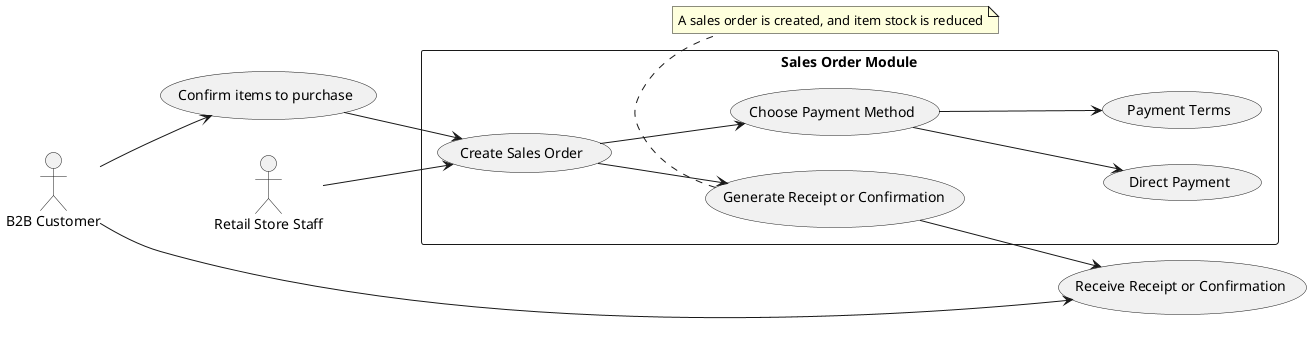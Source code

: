 @startuml
left to right direction
actor "Retail Store Staff" as Staff
actor "B2B Customer" as Customer

rectangle "Sales Order Module" {
  (Create Sales Order)
  (Choose Payment Method)
  (Direct Payment)
  (Payment Terms)
  (Generate Receipt or Confirmation)
}

(Customer) --> (Confirm items to purchase)

(Confirm items to purchase) --> (Create Sales Order)

(Staff) --> (Create Sales Order)

(Create Sales Order) --> (Choose Payment Method)

(Choose Payment Method) --> (Direct Payment)
(Choose Payment Method) --> (Payment Terms)

(Customer) --> (Receive Receipt or Confirmation)

(Create Sales Order) --> (Generate Receipt or Confirmation)
(Generate Receipt or Confirmation) --> (Receive Receipt or Confirmation)

note bottom of (Generate Receipt or Confirmation)
  A sales order is created, and item stock is reduced
end note

@enduml
